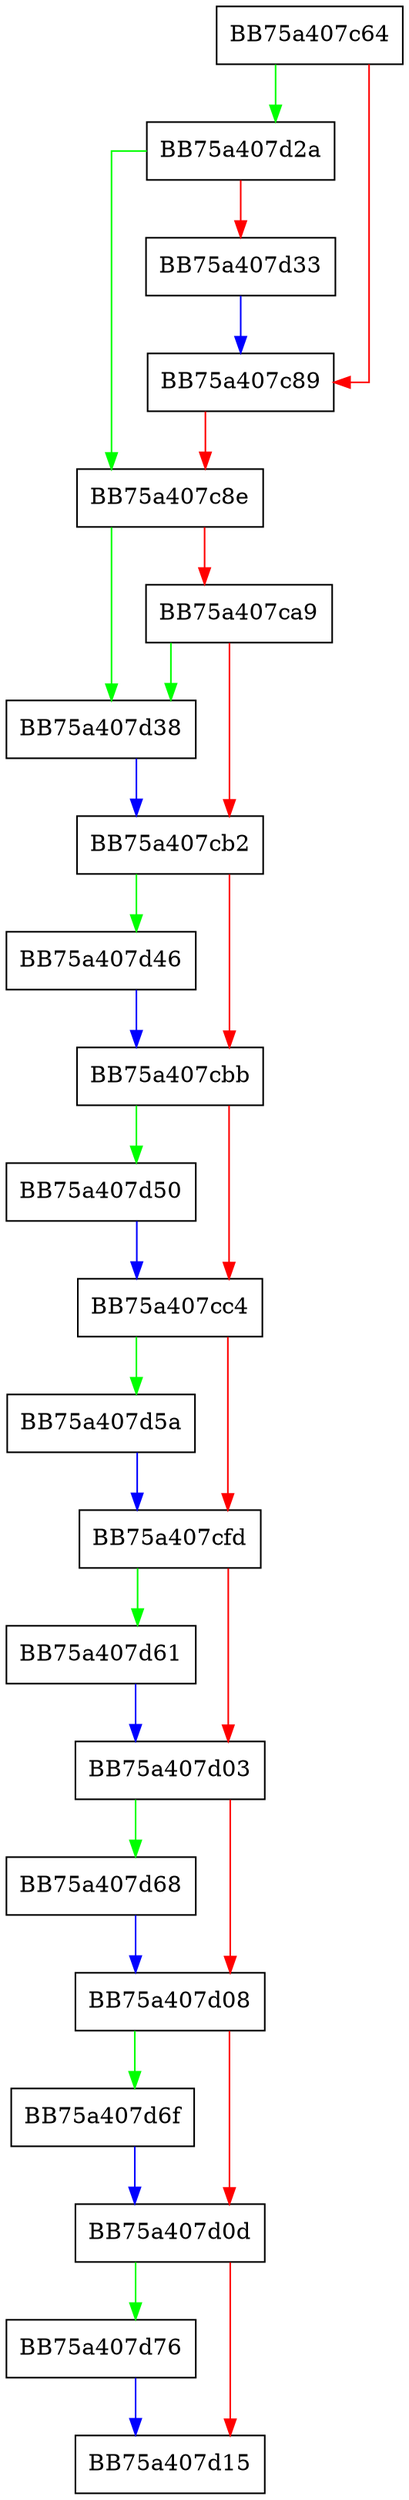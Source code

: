 digraph UnregisterForDatabaseVar {
  node [shape="box"];
  graph [splines=ortho];
  BB75a407c64 -> BB75a407d2a [color="green"];
  BB75a407c64 -> BB75a407c89 [color="red"];
  BB75a407c89 -> BB75a407c8e [color="red"];
  BB75a407c8e -> BB75a407d38 [color="green"];
  BB75a407c8e -> BB75a407ca9 [color="red"];
  BB75a407ca9 -> BB75a407d38 [color="green"];
  BB75a407ca9 -> BB75a407cb2 [color="red"];
  BB75a407cb2 -> BB75a407d46 [color="green"];
  BB75a407cb2 -> BB75a407cbb [color="red"];
  BB75a407cbb -> BB75a407d50 [color="green"];
  BB75a407cbb -> BB75a407cc4 [color="red"];
  BB75a407cc4 -> BB75a407d5a [color="green"];
  BB75a407cc4 -> BB75a407cfd [color="red"];
  BB75a407cfd -> BB75a407d61 [color="green"];
  BB75a407cfd -> BB75a407d03 [color="red"];
  BB75a407d03 -> BB75a407d68 [color="green"];
  BB75a407d03 -> BB75a407d08 [color="red"];
  BB75a407d08 -> BB75a407d6f [color="green"];
  BB75a407d08 -> BB75a407d0d [color="red"];
  BB75a407d0d -> BB75a407d76 [color="green"];
  BB75a407d0d -> BB75a407d15 [color="red"];
  BB75a407d2a -> BB75a407c8e [color="green"];
  BB75a407d2a -> BB75a407d33 [color="red"];
  BB75a407d33 -> BB75a407c89 [color="blue"];
  BB75a407d38 -> BB75a407cb2 [color="blue"];
  BB75a407d46 -> BB75a407cbb [color="blue"];
  BB75a407d50 -> BB75a407cc4 [color="blue"];
  BB75a407d5a -> BB75a407cfd [color="blue"];
  BB75a407d61 -> BB75a407d03 [color="blue"];
  BB75a407d68 -> BB75a407d08 [color="blue"];
  BB75a407d6f -> BB75a407d0d [color="blue"];
  BB75a407d76 -> BB75a407d15 [color="blue"];
}